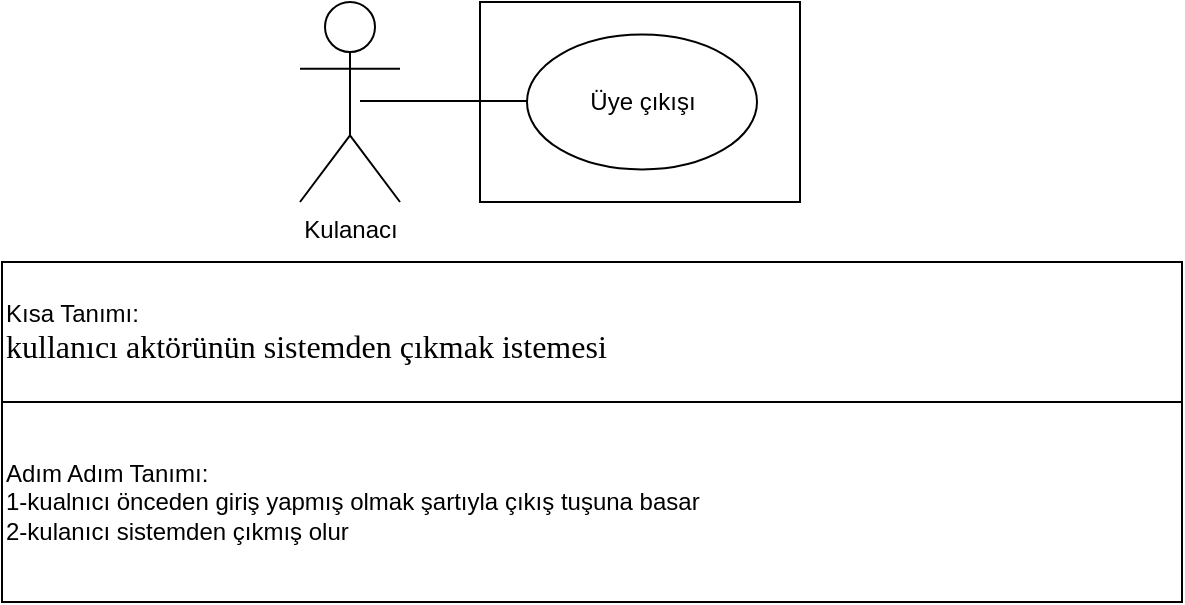 <mxfile version="14.7.7" type="github">
  <diagram id="K4pR86BjLB9yl-GsG9kq" name="Page-1">
    <mxGraphModel dx="1003" dy="528" grid="1" gridSize="10" guides="1" tooltips="1" connect="1" arrows="1" fold="1" page="1" pageScale="1" pageWidth="850" pageHeight="1100" math="0" shadow="0">
      <root>
        <mxCell id="0" />
        <mxCell id="1" parent="0" />
        <mxCell id="RclCM4op31ZODjCnRKzl-1" value="Kulanacı" style="shape=umlActor;verticalLabelPosition=bottom;verticalAlign=top;html=1;outlineConnect=0;" vertex="1" parent="1">
          <mxGeometry x="270" y="10" width="50" height="100" as="geometry" />
        </mxCell>
        <mxCell id="RclCM4op31ZODjCnRKzl-3" value="" style="rounded=0;whiteSpace=wrap;html=1;" vertex="1" parent="1">
          <mxGeometry x="360" y="10" width="160" height="100" as="geometry" />
        </mxCell>
        <mxCell id="RclCM4op31ZODjCnRKzl-5" value="" style="endArrow=none;html=1;" edge="1" parent="1">
          <mxGeometry width="50" height="50" relative="1" as="geometry">
            <mxPoint x="300" y="59.5" as="sourcePoint" />
            <mxPoint x="410" y="59.5" as="targetPoint" />
          </mxGeometry>
        </mxCell>
        <mxCell id="RclCM4op31ZODjCnRKzl-6" value="Üye çıkışı" style="ellipse;whiteSpace=wrap;html=1;" vertex="1" parent="1">
          <mxGeometry x="383.5" y="26.25" width="115" height="67.5" as="geometry" />
        </mxCell>
        <mxCell id="RclCM4op31ZODjCnRKzl-8" value="Kısa Tanımı:&lt;br&gt;&lt;span style=&quot;font-size: 12.0pt ; font-family: &amp;#34;times new roman&amp;#34; , serif&quot;&gt;kullanıcı aktörünün sistemden çıkmak istemesi&lt;/span&gt;" style="rounded=0;whiteSpace=wrap;html=1;align=left;" vertex="1" parent="1">
          <mxGeometry x="121" y="140" width="590" height="70" as="geometry" />
        </mxCell>
        <mxCell id="RclCM4op31ZODjCnRKzl-10" value="Adım Adım Tanımı:&lt;br&gt;1-kualnıcı önceden giriş yapmış olmak şartıyla çıkış tuşuna basar&lt;br&gt;2-kulanıcı sistemden çıkmış olur" style="rounded=0;whiteSpace=wrap;html=1;align=left;" vertex="1" parent="1">
          <mxGeometry x="121" y="210" width="590" height="100" as="geometry" />
        </mxCell>
      </root>
    </mxGraphModel>
  </diagram>
</mxfile>
